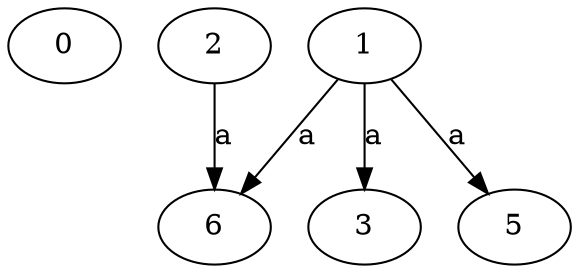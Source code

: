 strict digraph  {
0;
2;
3;
1;
5;
6;
2 -> 6  [label=a];
1 -> 3  [label=a];
1 -> 5  [label=a];
1 -> 6  [label=a];
}
